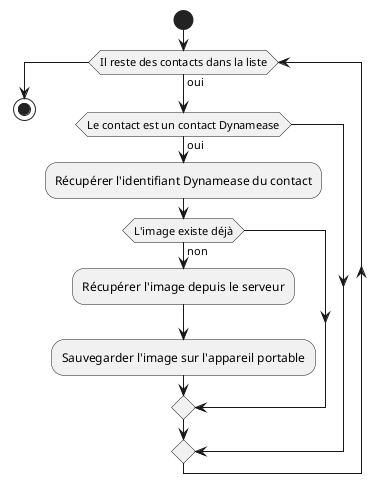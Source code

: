 @startuml

start

while (Il reste des contacts dans la liste) is (oui)
	if (Le contact est un contact Dynamease) then (oui)
		:Récupérer l'identifiant Dynamease du contact;
		if (L'image existe déjà) then (non)
			:Récupérer l'image depuis le serveur;
			:Sauvegarder l'image sur l'appareil portable;
		endif
	endif
endwhile

stop
@enduml 